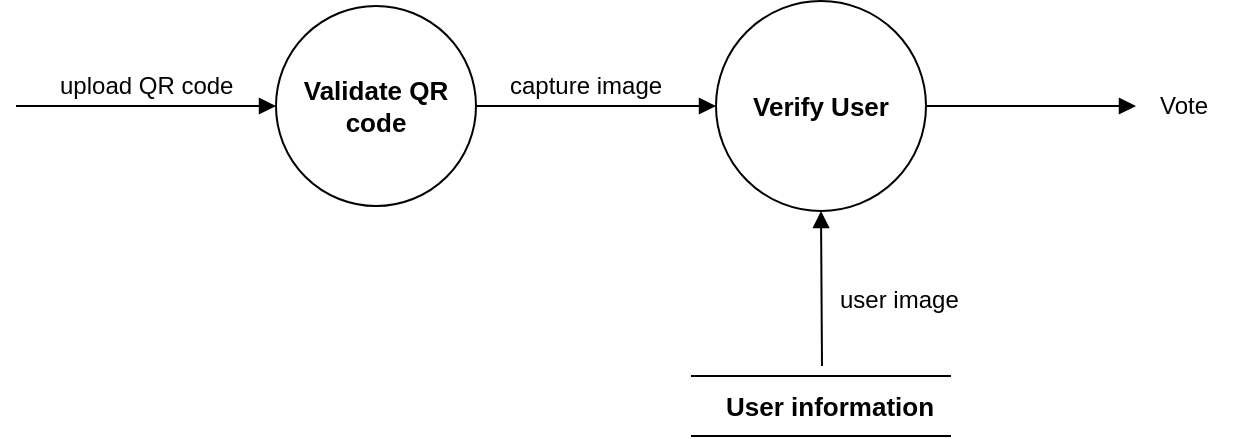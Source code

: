 <mxfile version="12.2.6" type="github" pages="1">
  <diagram id="WRIf5VH_WTbx7kl-aM-0" name="Page-1">
    <mxGraphModel dx="1024" dy="534" grid="1" gridSize="10" guides="1" tooltips="1" connect="1" arrows="1" fold="1" page="1" pageScale="1" pageWidth="827" pageHeight="1169" math="0" shadow="0">
      <root>
        <mxCell id="0"/>
        <mxCell id="1" parent="0"/>
        <mxCell id="Vb1UNo9LtLjnAaerWlSG-5" style="edgeStyle=orthogonalEdgeStyle;rounded=0;orthogonalLoop=1;jettySize=auto;html=1;endArrow=block;endFill=1;entryX=0;entryY=0.5;entryDx=0;entryDy=0;" edge="1" parent="1" source="Vb1UNo9LtLjnAaerWlSG-1" target="Vb1UNo9LtLjnAaerWlSG-2">
          <mxGeometry relative="1" as="geometry">
            <mxPoint x="420" y="180" as="targetPoint"/>
          </mxGeometry>
        </mxCell>
        <mxCell id="Vb1UNo9LtLjnAaerWlSG-1" value="Validate QR code" style="ellipse;whiteSpace=wrap;html=1;aspect=fixed;fontSize=13;fontStyle=1" vertex="1" parent="1">
          <mxGeometry x="220" y="130" width="100" height="100" as="geometry"/>
        </mxCell>
        <mxCell id="Vb1UNo9LtLjnAaerWlSG-12" style="edgeStyle=orthogonalEdgeStyle;rounded=0;orthogonalLoop=1;jettySize=auto;html=1;endArrow=block;endFill=1;" edge="1" parent="1" source="Vb1UNo9LtLjnAaerWlSG-2">
          <mxGeometry relative="1" as="geometry">
            <mxPoint x="650" y="180" as="targetPoint"/>
          </mxGeometry>
        </mxCell>
        <mxCell id="Vb1UNo9LtLjnAaerWlSG-2" value="Verify User" style="ellipse;whiteSpace=wrap;html=1;aspect=fixed;fontSize=13;fontStyle=1" vertex="1" parent="1">
          <mxGeometry x="440" y="127.5" width="105" height="105" as="geometry"/>
        </mxCell>
        <mxCell id="Vb1UNo9LtLjnAaerWlSG-3" value="" style="endArrow=block;html=1;endFill=1;entryX=0;entryY=0.5;entryDx=0;entryDy=0;" edge="1" parent="1" target="Vb1UNo9LtLjnAaerWlSG-1">
          <mxGeometry width="50" height="50" relative="1" as="geometry">
            <mxPoint x="90" y="180" as="sourcePoint"/>
            <mxPoint x="180" y="160" as="targetPoint"/>
          </mxGeometry>
        </mxCell>
        <mxCell id="Vb1UNo9LtLjnAaerWlSG-4" value="upload QR code" style="text;html=1;resizable=0;points=[];autosize=1;align=left;verticalAlign=top;spacingTop=-4;" vertex="1" parent="1">
          <mxGeometry x="110" y="160" width="100" height="20" as="geometry"/>
        </mxCell>
        <mxCell id="Vb1UNo9LtLjnAaerWlSG-8" value="capture image" style="text;html=1;resizable=0;points=[];autosize=1;align=left;verticalAlign=top;spacingTop=-4;" vertex="1" parent="1">
          <mxGeometry x="335" y="160" width="90" height="20" as="geometry"/>
        </mxCell>
        <mxCell id="Vb1UNo9LtLjnAaerWlSG-9" value="" style="shape=link;html=1;endArrow=block;endFill=1;width=30;" edge="1" parent="1">
          <mxGeometry width="50" height="50" relative="1" as="geometry">
            <mxPoint x="427.5" y="330" as="sourcePoint"/>
            <mxPoint x="557.5" y="330" as="targetPoint"/>
          </mxGeometry>
        </mxCell>
        <mxCell id="Vb1UNo9LtLjnAaerWlSG-10" value="User information" style="text;html=1;resizable=0;points=[];autosize=1;align=left;verticalAlign=top;spacingTop=-4;fontSize=13;fontStyle=1" vertex="1" parent="1">
          <mxGeometry x="442.5" y="320" width="100" height="20" as="geometry"/>
        </mxCell>
        <mxCell id="Vb1UNo9LtLjnAaerWlSG-11" value="" style="endArrow=block;html=1;endFill=1;entryX=0.5;entryY=1;entryDx=0;entryDy=0;" edge="1" parent="1" target="Vb1UNo9LtLjnAaerWlSG-2">
          <mxGeometry width="50" height="50" relative="1" as="geometry">
            <mxPoint x="493" y="310" as="sourcePoint"/>
            <mxPoint x="490" y="250" as="targetPoint"/>
          </mxGeometry>
        </mxCell>
        <mxCell id="Vb1UNo9LtLjnAaerWlSG-13" value="Vote" style="text;html=1;resizable=0;points=[];autosize=1;align=left;verticalAlign=top;spacingTop=-4;" vertex="1" parent="1">
          <mxGeometry x="660" y="170" width="40" height="20" as="geometry"/>
        </mxCell>
        <mxCell id="Vb1UNo9LtLjnAaerWlSG-14" value="user image" style="text;html=1;resizable=0;points=[];autosize=1;align=left;verticalAlign=top;spacingTop=-4;" vertex="1" parent="1">
          <mxGeometry x="500" y="266.5" width="70" height="20" as="geometry"/>
        </mxCell>
      </root>
    </mxGraphModel>
  </diagram>
</mxfile>
